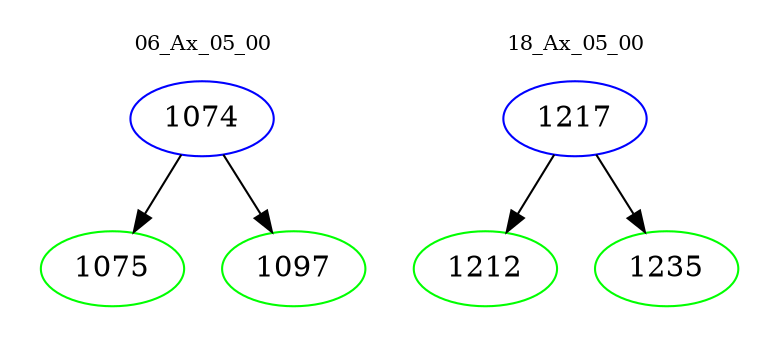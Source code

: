 digraph{
subgraph cluster_0 {
color = white
label = "06_Ax_05_00";
fontsize=10;
T0_1074 [label="1074", color="blue"]
T0_1074 -> T0_1075 [color="black"]
T0_1075 [label="1075", color="green"]
T0_1074 -> T0_1097 [color="black"]
T0_1097 [label="1097", color="green"]
}
subgraph cluster_1 {
color = white
label = "18_Ax_05_00";
fontsize=10;
T1_1217 [label="1217", color="blue"]
T1_1217 -> T1_1212 [color="black"]
T1_1212 [label="1212", color="green"]
T1_1217 -> T1_1235 [color="black"]
T1_1235 [label="1235", color="green"]
}
}
